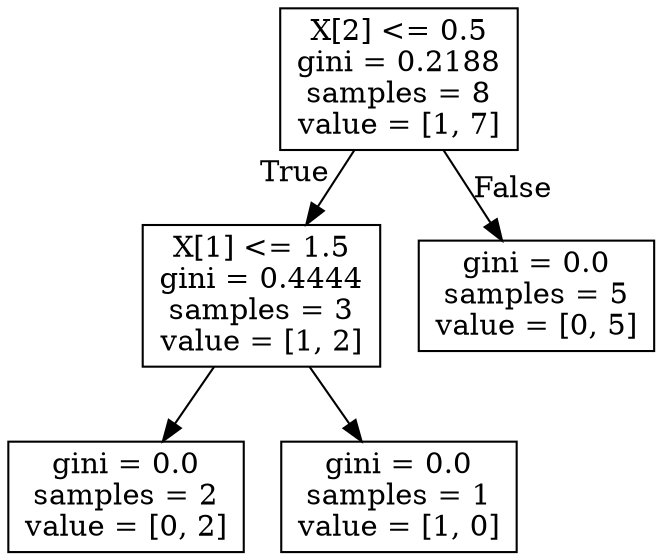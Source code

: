 digraph Tree {
node [shape=box] ;
0 [label="X[2] <= 0.5\ngini = 0.2188\nsamples = 8\nvalue = [1, 7]"] ;
1 [label="X[1] <= 1.5\ngini = 0.4444\nsamples = 3\nvalue = [1, 2]"] ;
0 -> 1 [labeldistance=2.5, labelangle=45, headlabel="True"] ;
2 [label="gini = 0.0\nsamples = 2\nvalue = [0, 2]"] ;
1 -> 2 ;
3 [label="gini = 0.0\nsamples = 1\nvalue = [1, 0]"] ;
1 -> 3 ;
4 [label="gini = 0.0\nsamples = 5\nvalue = [0, 5]"] ;
0 -> 4 [labeldistance=2.5, labelangle=-45, headlabel="False"] ;
}